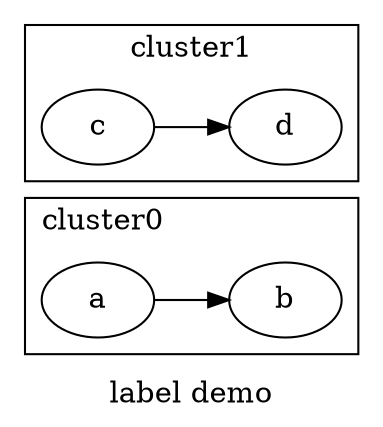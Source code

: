 digraph G {
  rankdir="LR";
  label = "label demo";
  subgraph cluster0 {
    a;
    b;
    a->b;
    label = "cluster0";
    labeljust="left";
  }
  subgraph cluster1 {
    c;
    d;
    c->d;
    label = "cluster1";
  }
}
